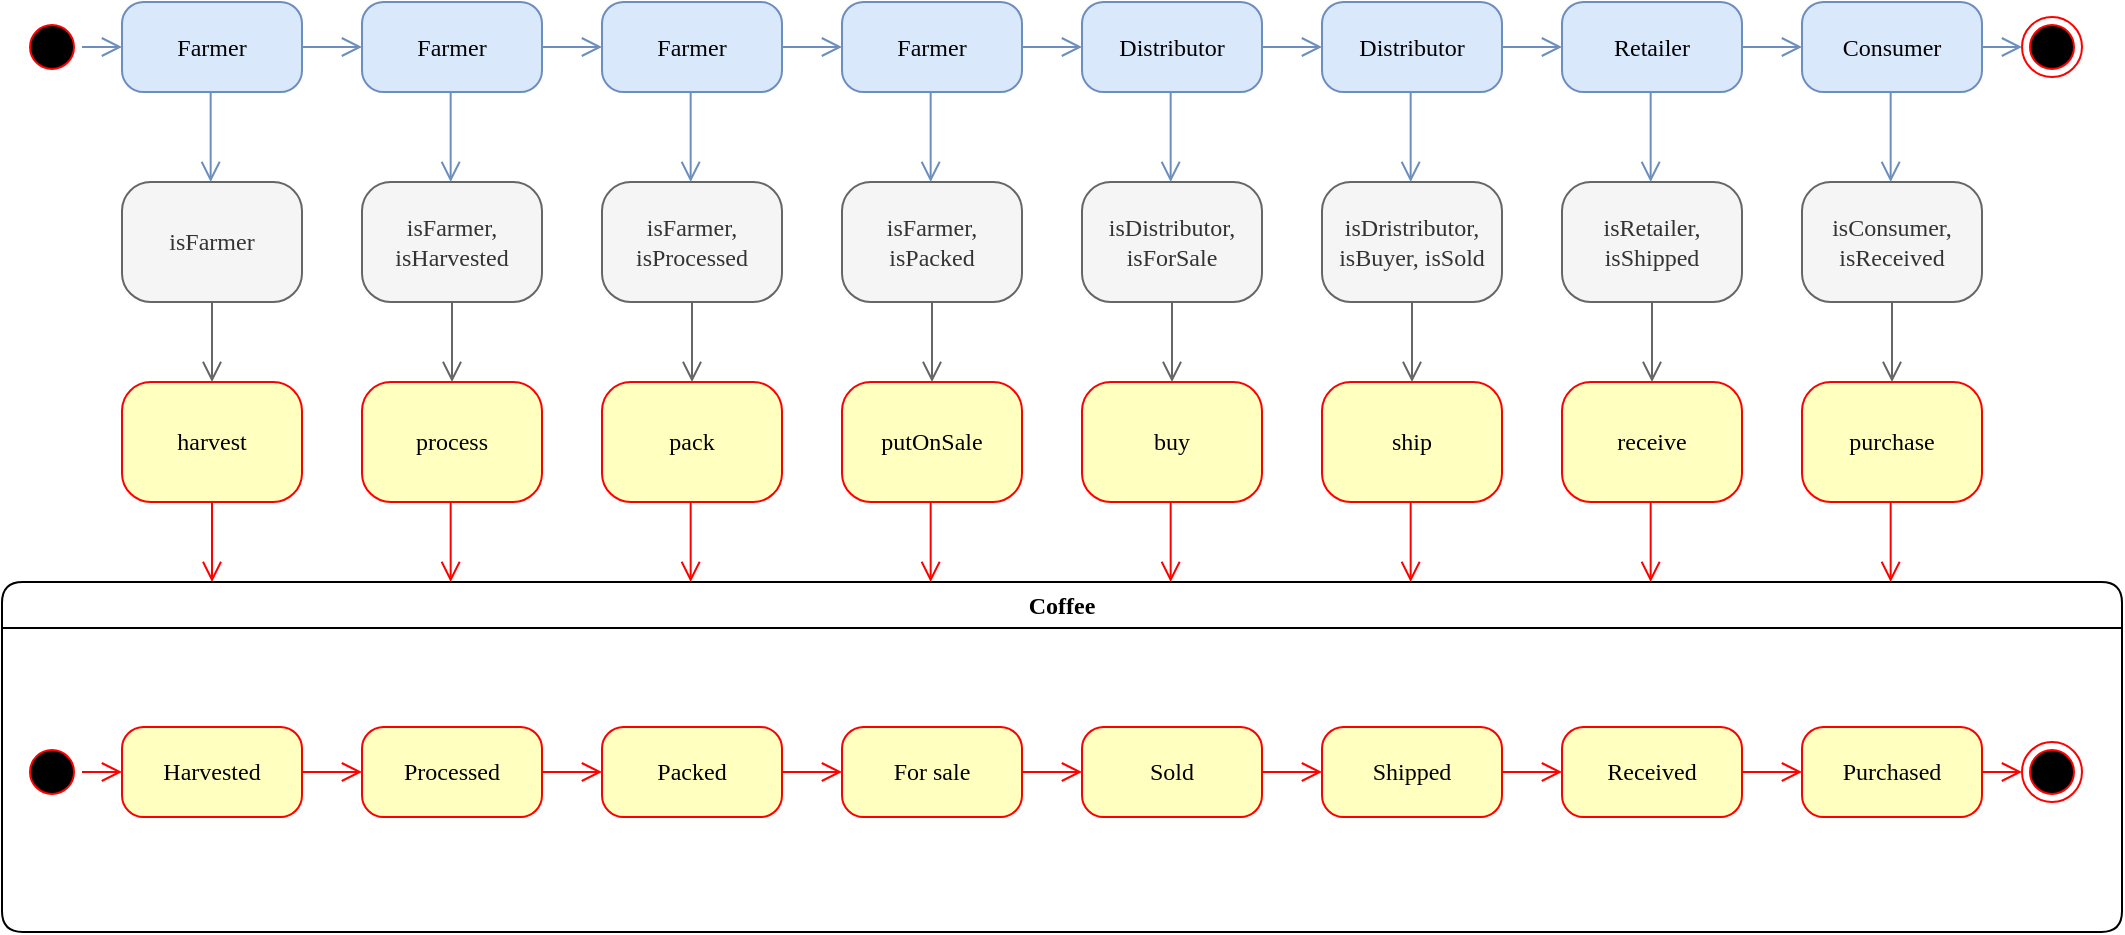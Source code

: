 <mxfile version="17.4.1"><diagram name="Page-1" id="58cdce13-f638-feb5-8d6f-7d28b1aa9fa0"><mxGraphModel dx="1901" dy="1031" grid="1" gridSize="10" guides="1" tooltips="1" connect="1" arrows="1" fold="1" page="1" pageScale="1" pageWidth="1100" pageHeight="850" background="none" math="0" shadow="0"><root><mxCell id="0"/><mxCell id="1" parent="0"/><mxCell id="382b91b5511bd0f7-7" value="isFarmer" style="rounded=1;whiteSpace=wrap;html=1;arcSize=24;fillColor=#f5f5f5;strokeColor=#666666;shadow=0;comic=0;labelBackgroundColor=none;fontFamily=Verdana;fontSize=12;fontColor=#333333;align=center;" parent="1" vertex="1"><mxGeometry x="80" y="130" width="90" height="60" as="geometry"/></mxCell><mxCell id="2a3bc250acf0617d-7" value="Coffee" style="swimlane;whiteSpace=wrap;html=1;rounded=1;shadow=0;comic=0;labelBackgroundColor=none;strokeWidth=1;fontFamily=Verdana;fontSize=12;align=center;" parent="1" vertex="1"><mxGeometry x="20" y="330" width="1060" height="175" as="geometry"/></mxCell><mxCell id="3cde6dad864a17aa-10" style="edgeStyle=elbowEdgeStyle;html=1;labelBackgroundColor=none;endArrow=open;endSize=8;strokeColor=#ff0000;fontFamily=Verdana;fontSize=12;align=left;" parent="2a3bc250acf0617d-7" source="382b91b5511bd0f7-8" target="3cde6dad864a17aa-1" edge="1"><mxGeometry relative="1" as="geometry"/></mxCell><mxCell id="382b91b5511bd0f7-8" value="Harvested" style="rounded=1;whiteSpace=wrap;html=1;arcSize=24;fillColor=#ffffc0;strokeColor=#ff0000;shadow=0;comic=0;labelBackgroundColor=none;fontFamily=Verdana;fontSize=12;fontColor=#000000;align=center;" parent="2a3bc250acf0617d-7" vertex="1"><mxGeometry x="60" y="72.5" width="90" height="45" as="geometry"/></mxCell><mxCell id="24f968d109e7d6b4-3" value="" style="ellipse;html=1;shape=endState;fillColor=#000000;strokeColor=#ff0000;rounded=1;shadow=0;comic=0;labelBackgroundColor=none;fontFamily=Verdana;fontSize=12;fontColor=#000000;align=center;" parent="2a3bc250acf0617d-7" vertex="1"><mxGeometry x="1010" y="80" width="30" height="30" as="geometry"/></mxCell><mxCell id="3cde6dad864a17aa-9" style="edgeStyle=elbowEdgeStyle;html=1;labelBackgroundColor=none;endArrow=open;endSize=8;strokeColor=#ff0000;fontFamily=Verdana;fontSize=12;align=left;" parent="2a3bc250acf0617d-7" source="2a3bc250acf0617d-3" target="382b91b5511bd0f7-8" edge="1"><mxGeometry relative="1" as="geometry"/></mxCell><mxCell id="2a3bc250acf0617d-3" value="" style="ellipse;html=1;shape=startState;fillColor=#000000;strokeColor=#ff0000;rounded=1;shadow=0;comic=0;labelBackgroundColor=none;fontFamily=Verdana;fontSize=12;fontColor=#000000;align=center;direction=south;" parent="2a3bc250acf0617d-7" vertex="1"><mxGeometry x="10" y="80" width="30" height="30" as="geometry"/></mxCell><mxCell id="3cde6dad864a17aa-11" style="edgeStyle=elbowEdgeStyle;html=1;labelBackgroundColor=none;endArrow=open;endSize=8;strokeColor=#ff0000;fontFamily=Verdana;fontSize=12;align=left;" parent="2a3bc250acf0617d-7" source="3cde6dad864a17aa-1" target="3cde6dad864a17aa-2" edge="1"><mxGeometry relative="1" as="geometry"/></mxCell><mxCell id="3cde6dad864a17aa-1" value="Processed" style="rounded=1;whiteSpace=wrap;html=1;arcSize=24;fillColor=#ffffc0;strokeColor=#ff0000;shadow=0;comic=0;labelBackgroundColor=none;fontFamily=Verdana;fontSize=12;fontColor=#000000;align=center;" parent="2a3bc250acf0617d-7" vertex="1"><mxGeometry x="180" y="72.5" width="90" height="45" as="geometry"/></mxCell><mxCell id="3cde6dad864a17aa-12" style="edgeStyle=elbowEdgeStyle;html=1;labelBackgroundColor=none;endArrow=open;endSize=8;strokeColor=#ff0000;fontFamily=Verdana;fontSize=12;align=left;startArrow=none;entryX=0;entryY=0.5;entryDx=0;entryDy=0;" parent="2a3bc250acf0617d-7" source="Eg5hjRekZII0dFuB5u4h-2" target="Eg5hjRekZII0dFuB5u4h-3" edge="1"><mxGeometry relative="1" as="geometry"><mxPoint x="500" y="95" as="targetPoint"/></mxGeometry></mxCell><mxCell id="3cde6dad864a17aa-2" value="Packed" style="rounded=1;whiteSpace=wrap;html=1;arcSize=24;fillColor=#ffffc0;strokeColor=#ff0000;shadow=0;comic=0;labelBackgroundColor=none;fontFamily=Verdana;fontSize=12;fontColor=#000000;align=center;" parent="2a3bc250acf0617d-7" vertex="1"><mxGeometry x="300" y="72.5" width="90" height="45" as="geometry"/></mxCell><mxCell id="Eg5hjRekZII0dFuB5u4h-3" value="Sold" style="rounded=1;whiteSpace=wrap;html=1;arcSize=24;fillColor=#ffffc0;strokeColor=#ff0000;shadow=0;comic=0;labelBackgroundColor=none;fontFamily=Verdana;fontSize=12;fontColor=#000000;align=center;" vertex="1" parent="2a3bc250acf0617d-7"><mxGeometry x="540" y="72.5" width="90" height="45" as="geometry"/></mxCell><mxCell id="Eg5hjRekZII0dFuB5u4h-4" value="Shipped" style="rounded=1;whiteSpace=wrap;html=1;arcSize=24;fillColor=#ffffc0;strokeColor=#ff0000;shadow=0;comic=0;labelBackgroundColor=none;fontFamily=Verdana;fontSize=12;fontColor=#000000;align=center;" vertex="1" parent="2a3bc250acf0617d-7"><mxGeometry x="660" y="72.5" width="90" height="45" as="geometry"/></mxCell><mxCell id="Eg5hjRekZII0dFuB5u4h-5" value="Received" style="rounded=1;whiteSpace=wrap;html=1;arcSize=24;fillColor=#ffffc0;strokeColor=#ff0000;shadow=0;comic=0;labelBackgroundColor=none;fontFamily=Verdana;fontSize=12;fontColor=#000000;align=center;" vertex="1" parent="2a3bc250acf0617d-7"><mxGeometry x="780" y="72.5" width="90" height="45" as="geometry"/></mxCell><mxCell id="Eg5hjRekZII0dFuB5u4h-6" value="Purchased" style="rounded=1;whiteSpace=wrap;html=1;arcSize=24;fillColor=#ffffc0;strokeColor=#ff0000;shadow=0;comic=0;labelBackgroundColor=none;fontFamily=Verdana;fontSize=12;fontColor=#000000;align=center;" vertex="1" parent="2a3bc250acf0617d-7"><mxGeometry x="900" y="72.5" width="90" height="45" as="geometry"/></mxCell><mxCell id="Eg5hjRekZII0dFuB5u4h-2" value="For sale" style="rounded=1;whiteSpace=wrap;html=1;arcSize=24;fillColor=#ffffc0;strokeColor=#ff0000;shadow=0;comic=0;labelBackgroundColor=none;fontFamily=Verdana;fontSize=12;fontColor=#000000;align=center;" vertex="1" parent="2a3bc250acf0617d-7"><mxGeometry x="420" y="72.5" width="90" height="45" as="geometry"/></mxCell><mxCell id="Eg5hjRekZII0dFuB5u4h-8" style="edgeStyle=elbowEdgeStyle;html=1;labelBackgroundColor=none;endArrow=open;endSize=8;strokeColor=#ff0000;fontFamily=Verdana;fontSize=12;align=left;startArrow=none;entryX=0;entryY=0.5;entryDx=0;entryDy=0;" edge="1" parent="2a3bc250acf0617d-7" source="Eg5hjRekZII0dFuB5u4h-3" target="Eg5hjRekZII0dFuB5u4h-4"><mxGeometry relative="1" as="geometry"><mxPoint x="620" y="94.33" as="sourcePoint"/><mxPoint x="640" y="94.33" as="targetPoint"/></mxGeometry></mxCell><mxCell id="Eg5hjRekZII0dFuB5u4h-9" style="edgeStyle=elbowEdgeStyle;html=1;labelBackgroundColor=none;endArrow=open;endSize=8;strokeColor=#ff0000;fontFamily=Verdana;fontSize=12;align=left;startArrow=none;entryX=0;entryY=0.5;entryDx=0;entryDy=0;exitX=1;exitY=0.5;exitDx=0;exitDy=0;" edge="1" parent="2a3bc250acf0617d-7" source="Eg5hjRekZII0dFuB5u4h-4" target="Eg5hjRekZII0dFuB5u4h-5"><mxGeometry relative="1" as="geometry"><mxPoint x="720" y="95" as="sourcePoint"/><mxPoint x="750" y="99.33" as="targetPoint"/><Array as="points"/></mxGeometry></mxCell><mxCell id="Eg5hjRekZII0dFuB5u4h-10" style="edgeStyle=elbowEdgeStyle;html=1;labelBackgroundColor=none;endArrow=open;endSize=8;strokeColor=#ff0000;fontFamily=Verdana;fontSize=12;align=left;startArrow=none;entryX=0;entryY=0.5;entryDx=0;entryDy=0;exitX=1;exitY=0.5;exitDx=0;exitDy=0;" edge="1" parent="2a3bc250acf0617d-7" source="Eg5hjRekZII0dFuB5u4h-5" target="Eg5hjRekZII0dFuB5u4h-6"><mxGeometry relative="1" as="geometry"><mxPoint x="860" y="145" as="sourcePoint"/><mxPoint x="860" y="99.33" as="targetPoint"/><Array as="points"/></mxGeometry></mxCell><mxCell id="Eg5hjRekZII0dFuB5u4h-11" style="edgeStyle=elbowEdgeStyle;html=1;labelBackgroundColor=none;endArrow=open;endSize=8;strokeColor=#ff0000;fontFamily=Verdana;fontSize=12;align=left;entryX=0;entryY=0.5;entryDx=0;entryDy=0;exitX=1;exitY=0.5;exitDx=0;exitDy=0;" edge="1" parent="2a3bc250acf0617d-7" source="3cde6dad864a17aa-2" target="Eg5hjRekZII0dFuB5u4h-2"><mxGeometry relative="1" as="geometry"><mxPoint x="390" y="94.33" as="sourcePoint"/><mxPoint x="410" y="94.33" as="targetPoint"/></mxGeometry></mxCell><mxCell id="Eg5hjRekZII0dFuB5u4h-12" style="edgeStyle=elbowEdgeStyle;html=1;labelBackgroundColor=none;endArrow=open;endSize=8;strokeColor=#ff0000;fontFamily=Verdana;fontSize=12;align=left;startArrow=none;entryX=0;entryY=0.5;entryDx=0;entryDy=0;exitX=1;exitY=0.5;exitDx=0;exitDy=0;" edge="1" parent="2a3bc250acf0617d-7" source="Eg5hjRekZII0dFuB5u4h-6" target="24f968d109e7d6b4-3"><mxGeometry relative="1" as="geometry"><mxPoint x="1000" y="65" as="sourcePoint"/><mxPoint x="1030" y="65" as="targetPoint"/><Array as="points"/></mxGeometry></mxCell><mxCell id="3cde6dad864a17aa-8" style="edgeStyle=elbowEdgeStyle;html=1;labelBackgroundColor=none;endArrow=open;endSize=8;strokeColor=#ff0000;fontFamily=Verdana;fontSize=12;align=left;exitX=0.5;exitY=1;exitDx=0;exitDy=0;" parent="1" source="Eg5hjRekZII0dFuB5u4h-32" target="2a3bc250acf0617d-7" edge="1"><mxGeometry relative="1" as="geometry"><mxPoint x="270" y="370" as="sourcePoint"/><mxPoint x="120" y="450" as="targetPoint"/><Array as="points"><mxPoint x="125" y="390"/></Array></mxGeometry></mxCell><mxCell id="Eg5hjRekZII0dFuB5u4h-13" style="edgeStyle=elbowEdgeStyle;html=1;labelBackgroundColor=none;endArrow=open;endSize=8;strokeColor=#6c8ebf;fontFamily=Verdana;fontSize=12;align=left;fillColor=#dae8fc;" edge="1" parent="1" source="Eg5hjRekZII0dFuB5u4h-14" target="Eg5hjRekZII0dFuB5u4h-18"><mxGeometry relative="1" as="geometry"/></mxCell><mxCell id="Eg5hjRekZII0dFuB5u4h-14" value="Farmer" style="rounded=1;whiteSpace=wrap;html=1;arcSize=24;fillColor=#dae8fc;strokeColor=#6c8ebf;shadow=0;comic=0;labelBackgroundColor=none;fontFamily=Verdana;fontSize=12;align=center;" vertex="1" parent="1"><mxGeometry x="80" y="40" width="90" height="45" as="geometry"/></mxCell><mxCell id="Eg5hjRekZII0dFuB5u4h-15" value="" style="ellipse;html=1;shape=endState;fillColor=#000000;strokeColor=#ff0000;rounded=1;shadow=0;comic=0;labelBackgroundColor=none;fontFamily=Verdana;fontSize=12;fontColor=#000000;align=center;" vertex="1" parent="1"><mxGeometry x="1030" y="47.5" width="30" height="30" as="geometry"/></mxCell><mxCell id="Eg5hjRekZII0dFuB5u4h-16" style="edgeStyle=elbowEdgeStyle;html=1;labelBackgroundColor=none;endArrow=open;endSize=8;strokeColor=#6c8ebf;fontFamily=Verdana;fontSize=12;align=left;fillColor=#dae8fc;" edge="1" parent="1" target="Eg5hjRekZII0dFuB5u4h-14"><mxGeometry relative="1" as="geometry"><mxPoint x="60" y="62.5" as="sourcePoint"/></mxGeometry></mxCell><mxCell id="Eg5hjRekZII0dFuB5u4h-17" style="edgeStyle=elbowEdgeStyle;html=1;labelBackgroundColor=none;endArrow=open;endSize=8;strokeColor=#6c8ebf;fontFamily=Verdana;fontSize=12;align=left;fillColor=#dae8fc;" edge="1" parent="1" source="Eg5hjRekZII0dFuB5u4h-18" target="Eg5hjRekZII0dFuB5u4h-20"><mxGeometry relative="1" as="geometry"/></mxCell><mxCell id="Eg5hjRekZII0dFuB5u4h-18" value="Farmer" style="rounded=1;whiteSpace=wrap;html=1;arcSize=24;fillColor=#dae8fc;strokeColor=#6c8ebf;shadow=0;comic=0;labelBackgroundColor=none;fontFamily=Verdana;fontSize=12;align=center;" vertex="1" parent="1"><mxGeometry x="200" y="40" width="90" height="45" as="geometry"/></mxCell><mxCell id="Eg5hjRekZII0dFuB5u4h-19" style="edgeStyle=elbowEdgeStyle;html=1;labelBackgroundColor=none;endArrow=open;endSize=8;strokeColor=#6c8ebf;fontFamily=Verdana;fontSize=12;align=left;startArrow=none;entryX=0;entryY=0.5;entryDx=0;entryDy=0;fillColor=#dae8fc;" edge="1" parent="1" source="Eg5hjRekZII0dFuB5u4h-25" target="Eg5hjRekZII0dFuB5u4h-21"><mxGeometry relative="1" as="geometry"><mxPoint x="500" y="-432.5" as="targetPoint"/></mxGeometry></mxCell><mxCell id="Eg5hjRekZII0dFuB5u4h-20" value="Farmer" style="rounded=1;whiteSpace=wrap;html=1;arcSize=24;fillColor=#dae8fc;strokeColor=#6c8ebf;shadow=0;comic=0;labelBackgroundColor=none;fontFamily=Verdana;fontSize=12;align=center;" vertex="1" parent="1"><mxGeometry x="320" y="40" width="90" height="45" as="geometry"/></mxCell><mxCell id="Eg5hjRekZII0dFuB5u4h-21" value="Distributor" style="rounded=1;whiteSpace=wrap;html=1;arcSize=24;fillColor=#dae8fc;strokeColor=#6c8ebf;shadow=0;comic=0;labelBackgroundColor=none;fontFamily=Verdana;fontSize=12;align=center;" vertex="1" parent="1"><mxGeometry x="560" y="40" width="90" height="45" as="geometry"/></mxCell><mxCell id="Eg5hjRekZII0dFuB5u4h-22" value="Distributor" style="rounded=1;whiteSpace=wrap;html=1;arcSize=24;fillColor=#dae8fc;strokeColor=#6c8ebf;shadow=0;comic=0;labelBackgroundColor=none;fontFamily=Verdana;fontSize=12;align=center;" vertex="1" parent="1"><mxGeometry x="680" y="40" width="90" height="45" as="geometry"/></mxCell><mxCell id="Eg5hjRekZII0dFuB5u4h-23" value="Retailer" style="rounded=1;whiteSpace=wrap;html=1;arcSize=24;fillColor=#dae8fc;strokeColor=#6c8ebf;shadow=0;comic=0;labelBackgroundColor=none;fontFamily=Verdana;fontSize=12;align=center;" vertex="1" parent="1"><mxGeometry x="800" y="40" width="90" height="45" as="geometry"/></mxCell><mxCell id="Eg5hjRekZII0dFuB5u4h-24" value="Consumer" style="rounded=1;whiteSpace=wrap;html=1;arcSize=24;fillColor=#dae8fc;strokeColor=#6c8ebf;shadow=0;comic=0;labelBackgroundColor=none;fontFamily=Verdana;fontSize=12;align=center;" vertex="1" parent="1"><mxGeometry x="920" y="40" width="90" height="45" as="geometry"/></mxCell><mxCell id="Eg5hjRekZII0dFuB5u4h-25" value="Farmer" style="rounded=1;whiteSpace=wrap;html=1;arcSize=24;fillColor=#dae8fc;strokeColor=#6c8ebf;shadow=0;comic=0;labelBackgroundColor=none;fontFamily=Verdana;fontSize=12;align=center;" vertex="1" parent="1"><mxGeometry x="440" y="40" width="90" height="45" as="geometry"/></mxCell><mxCell id="Eg5hjRekZII0dFuB5u4h-26" style="edgeStyle=elbowEdgeStyle;html=1;labelBackgroundColor=none;endArrow=open;endSize=8;strokeColor=#6c8ebf;fontFamily=Verdana;fontSize=12;align=left;startArrow=none;entryX=0;entryY=0.5;entryDx=0;entryDy=0;fillColor=#dae8fc;" edge="1" parent="1" source="Eg5hjRekZII0dFuB5u4h-21" target="Eg5hjRekZII0dFuB5u4h-22"><mxGeometry relative="1" as="geometry"><mxPoint x="620" y="-433.17" as="sourcePoint"/><mxPoint x="640" y="-433.17" as="targetPoint"/></mxGeometry></mxCell><mxCell id="Eg5hjRekZII0dFuB5u4h-27" style="edgeStyle=elbowEdgeStyle;html=1;labelBackgroundColor=none;endArrow=open;endSize=8;strokeColor=#6c8ebf;fontFamily=Verdana;fontSize=12;align=left;startArrow=none;entryX=0;entryY=0.5;entryDx=0;entryDy=0;exitX=1;exitY=0.5;exitDx=0;exitDy=0;fillColor=#dae8fc;" edge="1" parent="1" source="Eg5hjRekZII0dFuB5u4h-22" target="Eg5hjRekZII0dFuB5u4h-23"><mxGeometry relative="1" as="geometry"><mxPoint x="720" y="-432.5" as="sourcePoint"/><mxPoint x="750" y="-428.17" as="targetPoint"/><Array as="points"/></mxGeometry></mxCell><mxCell id="Eg5hjRekZII0dFuB5u4h-28" style="edgeStyle=elbowEdgeStyle;html=1;labelBackgroundColor=none;endArrow=open;endSize=8;strokeColor=#6c8ebf;fontFamily=Verdana;fontSize=12;align=left;startArrow=none;entryX=0;entryY=0.5;entryDx=0;entryDy=0;exitX=1;exitY=0.5;exitDx=0;exitDy=0;fillColor=#dae8fc;" edge="1" parent="1" source="Eg5hjRekZII0dFuB5u4h-23" target="Eg5hjRekZII0dFuB5u4h-24"><mxGeometry relative="1" as="geometry"><mxPoint x="860" y="-382.5" as="sourcePoint"/><mxPoint x="860" y="-428.17" as="targetPoint"/><Array as="points"/></mxGeometry></mxCell><mxCell id="Eg5hjRekZII0dFuB5u4h-29" style="edgeStyle=elbowEdgeStyle;html=1;labelBackgroundColor=none;endArrow=open;endSize=8;strokeColor=#6c8ebf;fontFamily=Verdana;fontSize=12;align=left;entryX=0;entryY=0.5;entryDx=0;entryDy=0;exitX=1;exitY=0.5;exitDx=0;exitDy=0;fillColor=#dae8fc;" edge="1" parent="1" source="Eg5hjRekZII0dFuB5u4h-20" target="Eg5hjRekZII0dFuB5u4h-25"><mxGeometry relative="1" as="geometry"><mxPoint x="390" y="-433.17" as="sourcePoint"/><mxPoint x="410" y="-433.17" as="targetPoint"/></mxGeometry></mxCell><mxCell id="Eg5hjRekZII0dFuB5u4h-30" style="edgeStyle=elbowEdgeStyle;html=1;labelBackgroundColor=none;endArrow=open;endSize=8;strokeColor=#6c8ebf;fontFamily=Verdana;fontSize=12;align=left;startArrow=none;entryX=0;entryY=0.5;entryDx=0;entryDy=0;exitX=1;exitY=0.5;exitDx=0;exitDy=0;fillColor=#dae8fc;" edge="1" parent="1" source="Eg5hjRekZII0dFuB5u4h-24" target="Eg5hjRekZII0dFuB5u4h-15"><mxGeometry relative="1" as="geometry"><mxPoint x="1000" y="-462.5" as="sourcePoint"/><mxPoint x="1030" y="-462.5" as="targetPoint"/><Array as="points"/></mxGeometry></mxCell><mxCell id="Eg5hjRekZII0dFuB5u4h-31" value="" style="ellipse;html=1;shape=startState;fillColor=#000000;strokeColor=#ff0000;rounded=1;shadow=0;comic=0;labelBackgroundColor=none;fontFamily=Verdana;fontSize=12;fontColor=#000000;align=center;direction=south;" vertex="1" parent="1"><mxGeometry x="30" y="47.5" width="30" height="30" as="geometry"/></mxCell><mxCell id="Eg5hjRekZII0dFuB5u4h-32" value="harvest" style="rounded=1;whiteSpace=wrap;html=1;arcSize=24;fillColor=#ffffc0;strokeColor=#ff0000;shadow=0;comic=0;labelBackgroundColor=none;fontFamily=Verdana;fontSize=12;fontColor=#000000;align=center;" vertex="1" parent="1"><mxGeometry x="80" y="230" width="90" height="60" as="geometry"/></mxCell><mxCell id="Eg5hjRekZII0dFuB5u4h-33" style="edgeStyle=elbowEdgeStyle;html=1;labelBackgroundColor=none;endArrow=open;endSize=8;strokeColor=#666666;fontFamily=Verdana;fontSize=12;align=left;exitX=0.5;exitY=1;exitDx=0;exitDy=0;entryX=0.5;entryY=0;entryDx=0;entryDy=0;fillColor=#f5f5f5;" edge="1" parent="1" source="382b91b5511bd0f7-7" target="Eg5hjRekZII0dFuB5u4h-32"><mxGeometry relative="1" as="geometry"><mxPoint x="288.67" y="170" as="sourcePoint"/><mxPoint x="260" y="240" as="targetPoint"/><Array as="points"><mxPoint x="125" y="210"/></Array></mxGeometry></mxCell><mxCell id="Eg5hjRekZII0dFuB5u4h-34" style="edgeStyle=elbowEdgeStyle;html=1;labelBackgroundColor=none;endArrow=open;endSize=8;strokeColor=#6c8ebf;fontFamily=Verdana;fontSize=12;align=left;exitX=0.5;exitY=1;exitDx=0;exitDy=0;entryX=0.5;entryY=0;entryDx=0;entryDy=0;fillColor=#dae8fc;" edge="1" parent="1" target="382b91b5511bd0f7-7"><mxGeometry relative="1" as="geometry"><mxPoint x="124.33" y="85" as="sourcePoint"/><mxPoint x="124.33" y="125" as="targetPoint"/><Array as="points"><mxPoint x="124.33" y="105"/></Array></mxGeometry></mxCell><mxCell id="Eg5hjRekZII0dFuB5u4h-35" value="isFarmer, isHarvested" style="rounded=1;whiteSpace=wrap;html=1;arcSize=24;fillColor=#f5f5f5;strokeColor=#666666;shadow=0;comic=0;labelBackgroundColor=none;fontFamily=Verdana;fontSize=12;fontColor=#333333;align=center;" vertex="1" parent="1"><mxGeometry x="200" y="130" width="90" height="60" as="geometry"/></mxCell><mxCell id="Eg5hjRekZII0dFuB5u4h-37" value="process" style="rounded=1;whiteSpace=wrap;html=1;arcSize=24;fillColor=#ffffc0;strokeColor=#ff0000;shadow=0;comic=0;labelBackgroundColor=none;fontFamily=Verdana;fontSize=12;fontColor=#000000;align=center;" vertex="1" parent="1"><mxGeometry x="200" y="230" width="90" height="60" as="geometry"/></mxCell><mxCell id="Eg5hjRekZII0dFuB5u4h-38" style="edgeStyle=elbowEdgeStyle;html=1;labelBackgroundColor=none;endArrow=open;endSize=8;strokeColor=#666666;fontFamily=Verdana;fontSize=12;align=left;exitX=0.5;exitY=1;exitDx=0;exitDy=0;entryX=0.5;entryY=0;entryDx=0;entryDy=0;fillColor=#f5f5f5;" edge="1" parent="1" source="Eg5hjRekZII0dFuB5u4h-35" target="Eg5hjRekZII0dFuB5u4h-37"><mxGeometry relative="1" as="geometry"><mxPoint x="408.67" y="170" as="sourcePoint"/><mxPoint x="380" y="240" as="targetPoint"/><Array as="points"><mxPoint x="245" y="210"/></Array></mxGeometry></mxCell><mxCell id="Eg5hjRekZII0dFuB5u4h-39" style="edgeStyle=elbowEdgeStyle;html=1;labelBackgroundColor=none;endArrow=open;endSize=8;strokeColor=#6c8ebf;fontFamily=Verdana;fontSize=12;align=left;exitX=0.5;exitY=1;exitDx=0;exitDy=0;entryX=0.5;entryY=0;entryDx=0;entryDy=0;fillColor=#dae8fc;" edge="1" parent="1" target="Eg5hjRekZII0dFuB5u4h-35"><mxGeometry relative="1" as="geometry"><mxPoint x="244.33" y="85" as="sourcePoint"/><mxPoint x="244.33" y="125" as="targetPoint"/><Array as="points"><mxPoint x="244.33" y="105"/></Array></mxGeometry></mxCell><mxCell id="Eg5hjRekZII0dFuB5u4h-40" style="edgeStyle=elbowEdgeStyle;html=1;labelBackgroundColor=none;endArrow=open;endSize=8;strokeColor=#ff0000;fontFamily=Verdana;fontSize=12;align=left;exitX=0.5;exitY=1;exitDx=0;exitDy=0;entryX=0.5;entryY=0;entryDx=0;entryDy=0;" edge="1" parent="1"><mxGeometry relative="1" as="geometry"><mxPoint x="244.33" y="290" as="sourcePoint"/><mxPoint x="244.33" y="330" as="targetPoint"/><Array as="points"><mxPoint x="244.33" y="310"/></Array></mxGeometry></mxCell><mxCell id="Eg5hjRekZII0dFuB5u4h-41" value="isFarmer, isProcessed" style="rounded=1;whiteSpace=wrap;html=1;arcSize=24;fillColor=#f5f5f5;strokeColor=#666666;shadow=0;comic=0;labelBackgroundColor=none;fontFamily=Verdana;fontSize=12;fontColor=#333333;align=center;" vertex="1" parent="1"><mxGeometry x="320" y="130" width="90" height="60" as="geometry"/></mxCell><mxCell id="Eg5hjRekZII0dFuB5u4h-42" value="pack" style="rounded=1;whiteSpace=wrap;html=1;arcSize=24;fillColor=#ffffc0;strokeColor=#ff0000;shadow=0;comic=0;labelBackgroundColor=none;fontFamily=Verdana;fontSize=12;fontColor=#000000;align=center;" vertex="1" parent="1"><mxGeometry x="320" y="230" width="90" height="60" as="geometry"/></mxCell><mxCell id="Eg5hjRekZII0dFuB5u4h-43" style="edgeStyle=elbowEdgeStyle;html=1;labelBackgroundColor=none;endArrow=open;endSize=8;strokeColor=#666666;fontFamily=Verdana;fontSize=12;align=left;exitX=0.5;exitY=1;exitDx=0;exitDy=0;entryX=0.5;entryY=0;entryDx=0;entryDy=0;fillColor=#f5f5f5;" edge="1" parent="1" source="Eg5hjRekZII0dFuB5u4h-41" target="Eg5hjRekZII0dFuB5u4h-42"><mxGeometry relative="1" as="geometry"><mxPoint x="528.67" y="170" as="sourcePoint"/><mxPoint x="500" y="240" as="targetPoint"/><Array as="points"><mxPoint x="365" y="210"/></Array></mxGeometry></mxCell><mxCell id="Eg5hjRekZII0dFuB5u4h-44" style="edgeStyle=elbowEdgeStyle;html=1;labelBackgroundColor=none;endArrow=open;endSize=8;strokeColor=#6c8ebf;fontFamily=Verdana;fontSize=12;align=left;exitX=0.5;exitY=1;exitDx=0;exitDy=0;entryX=0.5;entryY=0;entryDx=0;entryDy=0;fillColor=#dae8fc;" edge="1" parent="1" target="Eg5hjRekZII0dFuB5u4h-41"><mxGeometry relative="1" as="geometry"><mxPoint x="364.33" y="85" as="sourcePoint"/><mxPoint x="364.33" y="125" as="targetPoint"/><Array as="points"><mxPoint x="364.33" y="105"/></Array></mxGeometry></mxCell><mxCell id="Eg5hjRekZII0dFuB5u4h-45" style="edgeStyle=elbowEdgeStyle;html=1;labelBackgroundColor=none;endArrow=open;endSize=8;strokeColor=#ff0000;fontFamily=Verdana;fontSize=12;align=left;exitX=0.5;exitY=1;exitDx=0;exitDy=0;entryX=0.5;entryY=0;entryDx=0;entryDy=0;" edge="1" parent="1"><mxGeometry relative="1" as="geometry"><mxPoint x="364.33" y="290" as="sourcePoint"/><mxPoint x="364.33" y="330" as="targetPoint"/><Array as="points"><mxPoint x="364.33" y="310"/></Array></mxGeometry></mxCell><mxCell id="Eg5hjRekZII0dFuB5u4h-46" value="isFarmer, isPacked" style="rounded=1;whiteSpace=wrap;html=1;arcSize=24;fillColor=#f5f5f5;strokeColor=#666666;shadow=0;comic=0;labelBackgroundColor=none;fontFamily=Verdana;fontSize=12;fontColor=#333333;align=center;" vertex="1" parent="1"><mxGeometry x="440" y="130" width="90" height="60" as="geometry"/></mxCell><mxCell id="Eg5hjRekZII0dFuB5u4h-47" value="putOnSale" style="rounded=1;whiteSpace=wrap;html=1;arcSize=24;fillColor=#ffffc0;strokeColor=#ff0000;shadow=0;comic=0;labelBackgroundColor=none;fontFamily=Verdana;fontSize=12;fontColor=#000000;align=center;" vertex="1" parent="1"><mxGeometry x="440" y="230" width="90" height="60" as="geometry"/></mxCell><mxCell id="Eg5hjRekZII0dFuB5u4h-48" style="edgeStyle=elbowEdgeStyle;html=1;labelBackgroundColor=none;endArrow=open;endSize=8;strokeColor=#666666;fontFamily=Verdana;fontSize=12;align=left;exitX=0.5;exitY=1;exitDx=0;exitDy=0;entryX=0.5;entryY=0;entryDx=0;entryDy=0;fillColor=#f5f5f5;" edge="1" parent="1" source="Eg5hjRekZII0dFuB5u4h-46" target="Eg5hjRekZII0dFuB5u4h-47"><mxGeometry relative="1" as="geometry"><mxPoint x="648.67" y="170" as="sourcePoint"/><mxPoint x="620" y="240" as="targetPoint"/><Array as="points"><mxPoint x="485" y="210"/></Array></mxGeometry></mxCell><mxCell id="Eg5hjRekZII0dFuB5u4h-49" style="edgeStyle=elbowEdgeStyle;html=1;labelBackgroundColor=none;endArrow=open;endSize=8;strokeColor=#6c8ebf;fontFamily=Verdana;fontSize=12;align=left;exitX=0.5;exitY=1;exitDx=0;exitDy=0;entryX=0.5;entryY=0;entryDx=0;entryDy=0;fillColor=#dae8fc;" edge="1" parent="1" target="Eg5hjRekZII0dFuB5u4h-46"><mxGeometry relative="1" as="geometry"><mxPoint x="484.33" y="85" as="sourcePoint"/><mxPoint x="484.33" y="125" as="targetPoint"/><Array as="points"><mxPoint x="484.33" y="105"/></Array></mxGeometry></mxCell><mxCell id="Eg5hjRekZII0dFuB5u4h-50" style="edgeStyle=elbowEdgeStyle;html=1;labelBackgroundColor=none;endArrow=open;endSize=8;strokeColor=#ff0000;fontFamily=Verdana;fontSize=12;align=left;exitX=0.5;exitY=1;exitDx=0;exitDy=0;entryX=0.5;entryY=0;entryDx=0;entryDy=0;" edge="1" parent="1"><mxGeometry relative="1" as="geometry"><mxPoint x="484.33" y="290" as="sourcePoint"/><mxPoint x="484.33" y="330" as="targetPoint"/><Array as="points"><mxPoint x="484.33" y="310"/></Array></mxGeometry></mxCell><mxCell id="Eg5hjRekZII0dFuB5u4h-51" value="isDistributor, isForSale" style="rounded=1;whiteSpace=wrap;html=1;arcSize=24;fillColor=#f5f5f5;strokeColor=#666666;shadow=0;comic=0;labelBackgroundColor=none;fontFamily=Verdana;fontSize=12;fontColor=#333333;align=center;" vertex="1" parent="1"><mxGeometry x="560" y="130" width="90" height="60" as="geometry"/></mxCell><mxCell id="Eg5hjRekZII0dFuB5u4h-52" value="buy" style="rounded=1;whiteSpace=wrap;html=1;arcSize=24;fillColor=#ffffc0;strokeColor=#ff0000;shadow=0;comic=0;labelBackgroundColor=none;fontFamily=Verdana;fontSize=12;fontColor=#000000;align=center;" vertex="1" parent="1"><mxGeometry x="560" y="230" width="90" height="60" as="geometry"/></mxCell><mxCell id="Eg5hjRekZII0dFuB5u4h-53" style="edgeStyle=elbowEdgeStyle;html=1;labelBackgroundColor=none;endArrow=open;endSize=8;strokeColor=#666666;fontFamily=Verdana;fontSize=12;align=left;exitX=0.5;exitY=1;exitDx=0;exitDy=0;entryX=0.5;entryY=0;entryDx=0;entryDy=0;fillColor=#f5f5f5;" edge="1" parent="1" source="Eg5hjRekZII0dFuB5u4h-51" target="Eg5hjRekZII0dFuB5u4h-52"><mxGeometry relative="1" as="geometry"><mxPoint x="768.67" y="170" as="sourcePoint"/><mxPoint x="740" y="240" as="targetPoint"/><Array as="points"><mxPoint x="605" y="210"/></Array></mxGeometry></mxCell><mxCell id="Eg5hjRekZII0dFuB5u4h-54" style="edgeStyle=elbowEdgeStyle;html=1;labelBackgroundColor=none;endArrow=open;endSize=8;strokeColor=#6c8ebf;fontFamily=Verdana;fontSize=12;align=left;exitX=0.5;exitY=1;exitDx=0;exitDy=0;entryX=0.5;entryY=0;entryDx=0;entryDy=0;fillColor=#dae8fc;" edge="1" parent="1" target="Eg5hjRekZII0dFuB5u4h-51"><mxGeometry relative="1" as="geometry"><mxPoint x="604.33" y="85" as="sourcePoint"/><mxPoint x="604.33" y="125" as="targetPoint"/><Array as="points"><mxPoint x="604.33" y="105"/></Array></mxGeometry></mxCell><mxCell id="Eg5hjRekZII0dFuB5u4h-55" style="edgeStyle=elbowEdgeStyle;html=1;labelBackgroundColor=none;endArrow=open;endSize=8;strokeColor=#ff0000;fontFamily=Verdana;fontSize=12;align=left;exitX=0.5;exitY=1;exitDx=0;exitDy=0;entryX=0.5;entryY=0;entryDx=0;entryDy=0;" edge="1" parent="1"><mxGeometry relative="1" as="geometry"><mxPoint x="604.33" y="290" as="sourcePoint"/><mxPoint x="604.33" y="330" as="targetPoint"/><Array as="points"><mxPoint x="604.33" y="310"/></Array></mxGeometry></mxCell><mxCell id="Eg5hjRekZII0dFuB5u4h-56" value="isDristributor, isBuyer, isSold" style="rounded=1;whiteSpace=wrap;html=1;arcSize=24;fillColor=#f5f5f5;strokeColor=#666666;shadow=0;comic=0;labelBackgroundColor=none;fontFamily=Verdana;fontSize=12;fontColor=#333333;align=center;" vertex="1" parent="1"><mxGeometry x="680" y="130" width="90" height="60" as="geometry"/></mxCell><mxCell id="Eg5hjRekZII0dFuB5u4h-57" value="ship" style="rounded=1;whiteSpace=wrap;html=1;arcSize=24;fillColor=#ffffc0;strokeColor=#ff0000;shadow=0;comic=0;labelBackgroundColor=none;fontFamily=Verdana;fontSize=12;fontColor=#000000;align=center;" vertex="1" parent="1"><mxGeometry x="680" y="230" width="90" height="60" as="geometry"/></mxCell><mxCell id="Eg5hjRekZII0dFuB5u4h-58" style="edgeStyle=elbowEdgeStyle;html=1;labelBackgroundColor=none;endArrow=open;endSize=8;strokeColor=#666666;fontFamily=Verdana;fontSize=12;align=left;exitX=0.5;exitY=1;exitDx=0;exitDy=0;entryX=0.5;entryY=0;entryDx=0;entryDy=0;fillColor=#f5f5f5;" edge="1" parent="1" source="Eg5hjRekZII0dFuB5u4h-56" target="Eg5hjRekZII0dFuB5u4h-57"><mxGeometry relative="1" as="geometry"><mxPoint x="888.67" y="170" as="sourcePoint"/><mxPoint x="860" y="240" as="targetPoint"/><Array as="points"><mxPoint x="725" y="210"/></Array></mxGeometry></mxCell><mxCell id="Eg5hjRekZII0dFuB5u4h-59" style="edgeStyle=elbowEdgeStyle;html=1;labelBackgroundColor=none;endArrow=open;endSize=8;strokeColor=#6c8ebf;fontFamily=Verdana;fontSize=12;align=left;exitX=0.5;exitY=1;exitDx=0;exitDy=0;entryX=0.5;entryY=0;entryDx=0;entryDy=0;fillColor=#dae8fc;" edge="1" parent="1" target="Eg5hjRekZII0dFuB5u4h-56"><mxGeometry relative="1" as="geometry"><mxPoint x="724.33" y="85" as="sourcePoint"/><mxPoint x="724.33" y="125" as="targetPoint"/><Array as="points"><mxPoint x="724.33" y="105"/></Array></mxGeometry></mxCell><mxCell id="Eg5hjRekZII0dFuB5u4h-60" style="edgeStyle=elbowEdgeStyle;html=1;labelBackgroundColor=none;endArrow=open;endSize=8;strokeColor=#ff0000;fontFamily=Verdana;fontSize=12;align=left;exitX=0.5;exitY=1;exitDx=0;exitDy=0;entryX=0.5;entryY=0;entryDx=0;entryDy=0;" edge="1" parent="1"><mxGeometry relative="1" as="geometry"><mxPoint x="724.33" y="290" as="sourcePoint"/><mxPoint x="724.33" y="330" as="targetPoint"/><Array as="points"><mxPoint x="724.33" y="310"/></Array></mxGeometry></mxCell><mxCell id="Eg5hjRekZII0dFuB5u4h-61" value="isRetailer, isShipped" style="rounded=1;whiteSpace=wrap;html=1;arcSize=24;fillColor=#f5f5f5;strokeColor=#666666;shadow=0;comic=0;labelBackgroundColor=none;fontFamily=Verdana;fontSize=12;fontColor=#333333;align=center;" vertex="1" parent="1"><mxGeometry x="800" y="130" width="90" height="60" as="geometry"/></mxCell><mxCell id="Eg5hjRekZII0dFuB5u4h-62" value="receive" style="rounded=1;whiteSpace=wrap;html=1;arcSize=24;fillColor=#ffffc0;strokeColor=#ff0000;shadow=0;comic=0;labelBackgroundColor=none;fontFamily=Verdana;fontSize=12;fontColor=#000000;align=center;" vertex="1" parent="1"><mxGeometry x="800" y="230" width="90" height="60" as="geometry"/></mxCell><mxCell id="Eg5hjRekZII0dFuB5u4h-63" style="edgeStyle=elbowEdgeStyle;html=1;labelBackgroundColor=none;endArrow=open;endSize=8;strokeColor=#666666;fontFamily=Verdana;fontSize=12;align=left;exitX=0.5;exitY=1;exitDx=0;exitDy=0;entryX=0.5;entryY=0;entryDx=0;entryDy=0;fillColor=#f5f5f5;" edge="1" parent="1" source="Eg5hjRekZII0dFuB5u4h-61" target="Eg5hjRekZII0dFuB5u4h-62"><mxGeometry relative="1" as="geometry"><mxPoint x="1008.67" y="170" as="sourcePoint"/><mxPoint x="980" y="240" as="targetPoint"/><Array as="points"><mxPoint x="845" y="210"/></Array></mxGeometry></mxCell><mxCell id="Eg5hjRekZII0dFuB5u4h-64" style="edgeStyle=elbowEdgeStyle;html=1;labelBackgroundColor=none;endArrow=open;endSize=8;strokeColor=#6c8ebf;fontFamily=Verdana;fontSize=12;align=left;exitX=0.5;exitY=1;exitDx=0;exitDy=0;entryX=0.5;entryY=0;entryDx=0;entryDy=0;fillColor=#dae8fc;" edge="1" parent="1" target="Eg5hjRekZII0dFuB5u4h-61"><mxGeometry relative="1" as="geometry"><mxPoint x="844.33" y="85" as="sourcePoint"/><mxPoint x="844.33" y="125" as="targetPoint"/><Array as="points"><mxPoint x="844.33" y="105"/></Array></mxGeometry></mxCell><mxCell id="Eg5hjRekZII0dFuB5u4h-65" style="edgeStyle=elbowEdgeStyle;html=1;labelBackgroundColor=none;endArrow=open;endSize=8;strokeColor=#ff0000;fontFamily=Verdana;fontSize=12;align=left;exitX=0.5;exitY=1;exitDx=0;exitDy=0;entryX=0.5;entryY=0;entryDx=0;entryDy=0;" edge="1" parent="1"><mxGeometry relative="1" as="geometry"><mxPoint x="844.33" y="290" as="sourcePoint"/><mxPoint x="844.33" y="330" as="targetPoint"/><Array as="points"><mxPoint x="844.33" y="310"/></Array></mxGeometry></mxCell><mxCell id="Eg5hjRekZII0dFuB5u4h-66" value="isConsumer, isReceived" style="rounded=1;whiteSpace=wrap;html=1;arcSize=24;fillColor=#f5f5f5;strokeColor=#666666;shadow=0;comic=0;labelBackgroundColor=none;fontFamily=Verdana;fontSize=12;fontColor=#333333;align=center;" vertex="1" parent="1"><mxGeometry x="920" y="130" width="90" height="60" as="geometry"/></mxCell><mxCell id="Eg5hjRekZII0dFuB5u4h-67" value="purchase" style="rounded=1;whiteSpace=wrap;html=1;arcSize=24;fillColor=#ffffc0;strokeColor=#ff0000;shadow=0;comic=0;labelBackgroundColor=none;fontFamily=Verdana;fontSize=12;fontColor=#000000;align=center;" vertex="1" parent="1"><mxGeometry x="920" y="230" width="90" height="60" as="geometry"/></mxCell><mxCell id="Eg5hjRekZII0dFuB5u4h-68" style="edgeStyle=elbowEdgeStyle;html=1;labelBackgroundColor=none;endArrow=open;endSize=8;strokeColor=#666666;fontFamily=Verdana;fontSize=12;align=left;exitX=0.5;exitY=1;exitDx=0;exitDy=0;entryX=0.5;entryY=0;entryDx=0;entryDy=0;fillColor=#f5f5f5;" edge="1" parent="1" source="Eg5hjRekZII0dFuB5u4h-66" target="Eg5hjRekZII0dFuB5u4h-67"><mxGeometry relative="1" as="geometry"><mxPoint x="1128.67" y="170" as="sourcePoint"/><mxPoint x="1100" y="240" as="targetPoint"/><Array as="points"><mxPoint x="965" y="210"/></Array></mxGeometry></mxCell><mxCell id="Eg5hjRekZII0dFuB5u4h-69" style="edgeStyle=elbowEdgeStyle;html=1;labelBackgroundColor=none;endArrow=open;endSize=8;strokeColor=#6c8ebf;fontFamily=Verdana;fontSize=12;align=left;exitX=0.5;exitY=1;exitDx=0;exitDy=0;entryX=0.5;entryY=0;entryDx=0;entryDy=0;fillColor=#dae8fc;" edge="1" parent="1" target="Eg5hjRekZII0dFuB5u4h-66"><mxGeometry relative="1" as="geometry"><mxPoint x="964.33" y="85" as="sourcePoint"/><mxPoint x="964.33" y="125" as="targetPoint"/><Array as="points"><mxPoint x="964.33" y="105"/></Array></mxGeometry></mxCell><mxCell id="Eg5hjRekZII0dFuB5u4h-70" style="edgeStyle=elbowEdgeStyle;html=1;labelBackgroundColor=none;endArrow=open;endSize=8;strokeColor=#ff0000;fontFamily=Verdana;fontSize=12;align=left;exitX=0.5;exitY=1;exitDx=0;exitDy=0;entryX=0.5;entryY=0;entryDx=0;entryDy=0;" edge="1" parent="1"><mxGeometry relative="1" as="geometry"><mxPoint x="964.33" y="290" as="sourcePoint"/><mxPoint x="964.33" y="330" as="targetPoint"/><Array as="points"><mxPoint x="964.33" y="310"/></Array></mxGeometry></mxCell></root></mxGraphModel></diagram></mxfile>